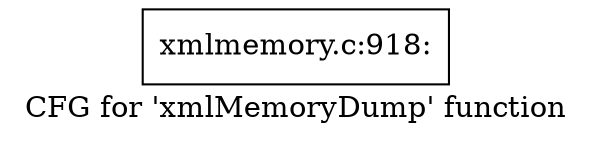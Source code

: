 digraph "CFG for 'xmlMemoryDump' function" {
	label="CFG for 'xmlMemoryDump' function";

	Node0x4b74e90 [shape=record,label="{xmlmemory.c:918:}"];
}
